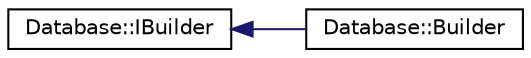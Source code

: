 digraph "Graphical Class Hierarchy"
{
 // LATEX_PDF_SIZE
  edge [fontname="Helvetica",fontsize="10",labelfontname="Helvetica",labelfontsize="10"];
  node [fontname="Helvetica",fontsize="10",shape=record];
  rankdir="LR";
  Node0 [label="Database::IBuilder",height=0.2,width=0.4,color="black", fillcolor="white", style="filled",URL="$struct_database_1_1_i_builder.html",tooltip=" "];
  Node0 -> Node1 [dir="back",color="midnightblue",fontsize="10",style="solid",fontname="Helvetica"];
  Node1 [label="Database::Builder",height=0.2,width=0.4,color="black", fillcolor="white", style="filled",URL="$struct_database_1_1_builder.html",tooltip=" "];
}
